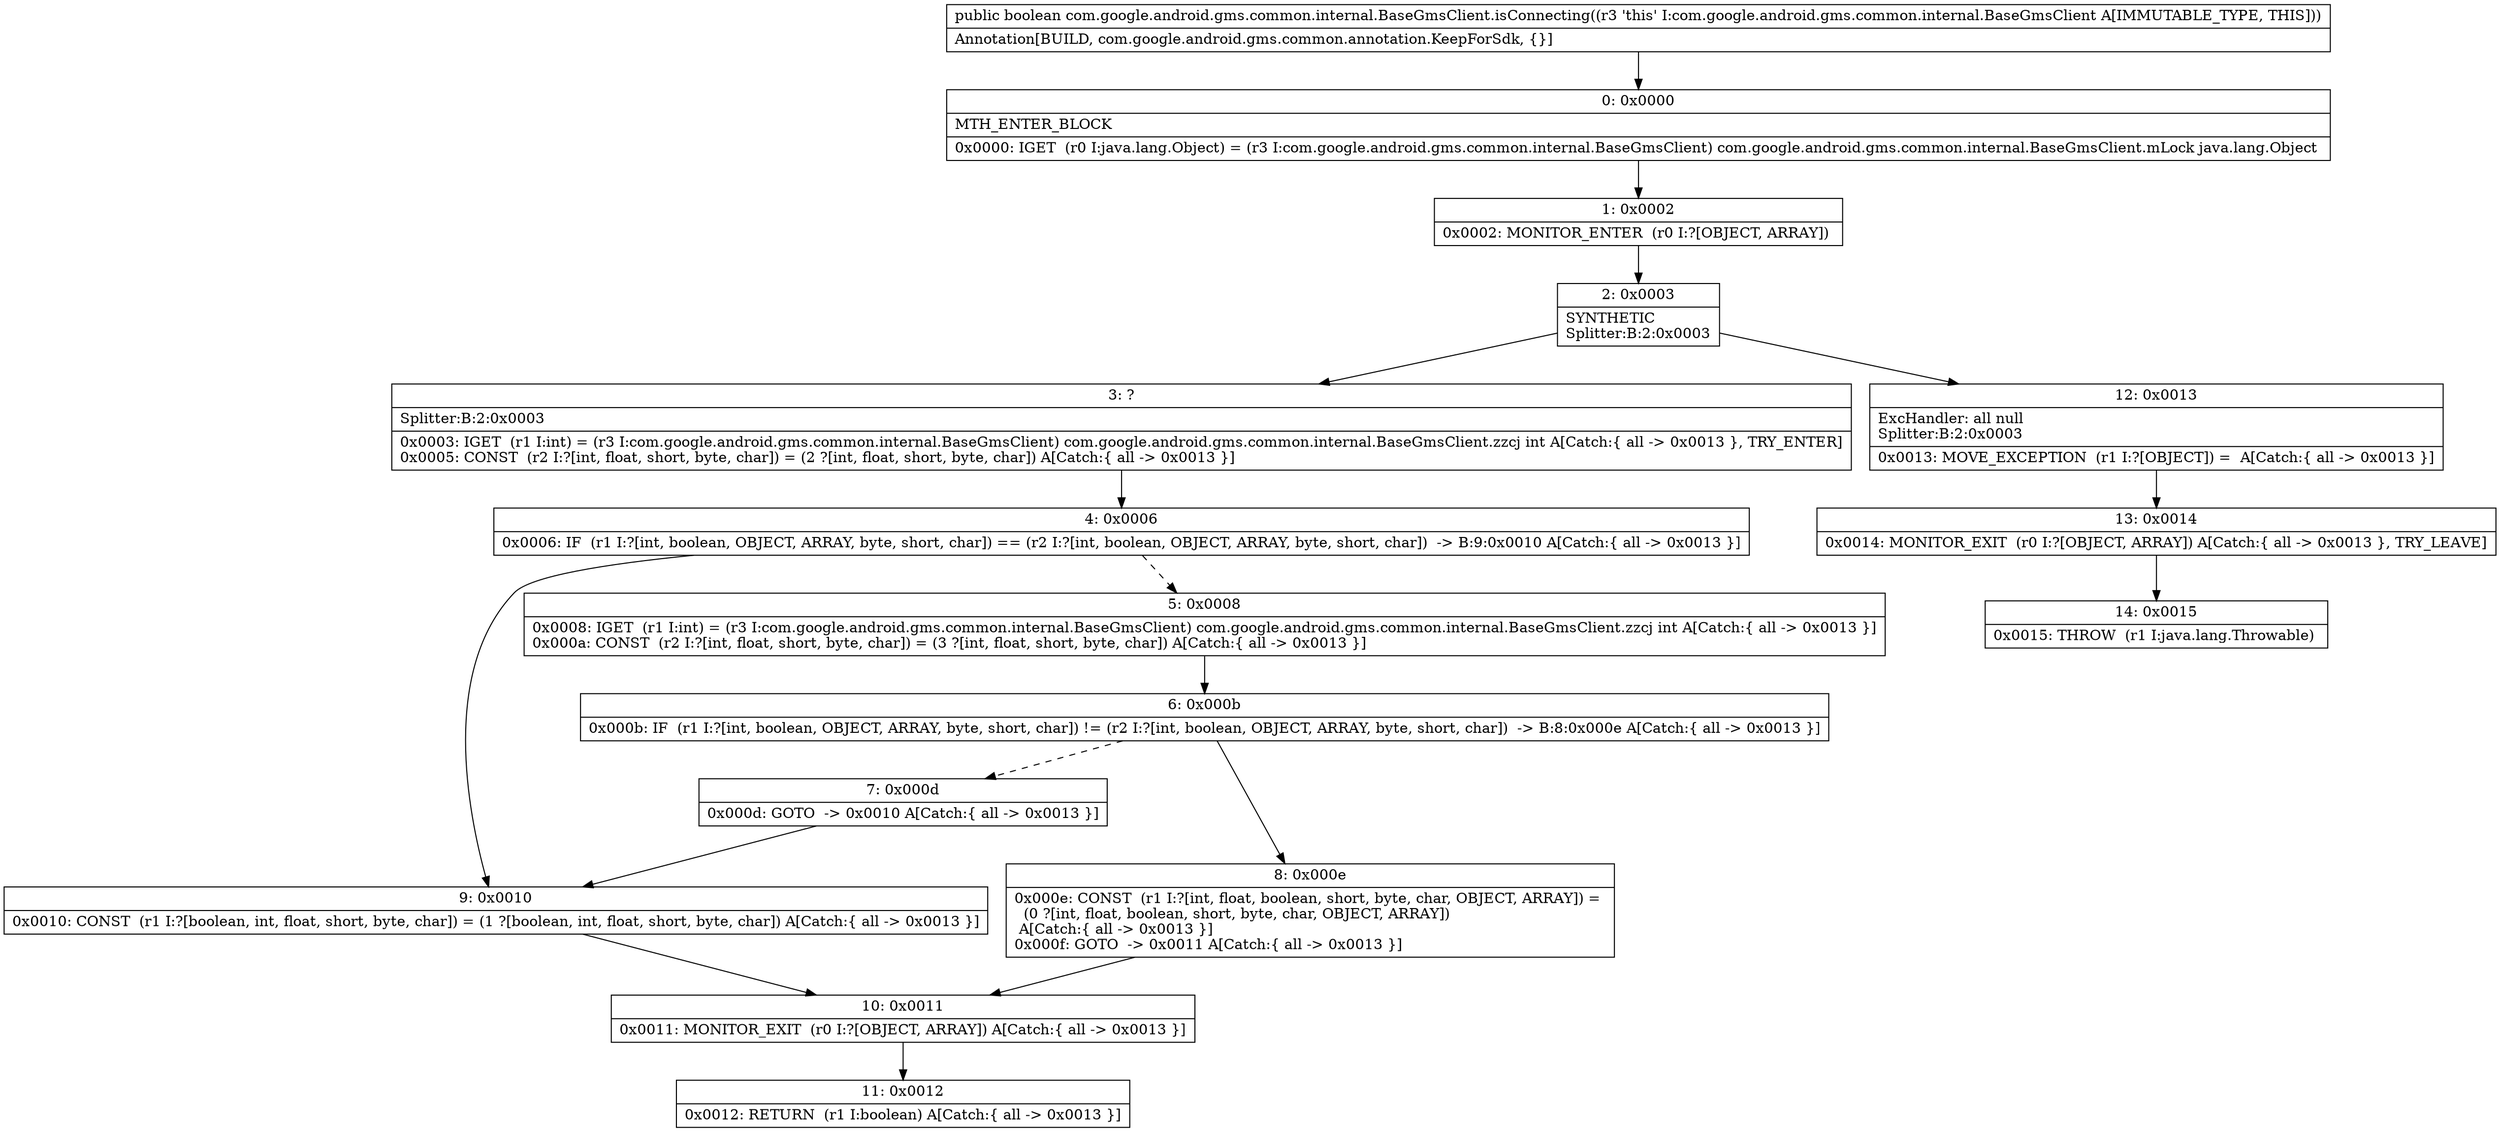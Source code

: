 digraph "CFG forcom.google.android.gms.common.internal.BaseGmsClient.isConnecting()Z" {
Node_0 [shape=record,label="{0\:\ 0x0000|MTH_ENTER_BLOCK\l|0x0000: IGET  (r0 I:java.lang.Object) = (r3 I:com.google.android.gms.common.internal.BaseGmsClient) com.google.android.gms.common.internal.BaseGmsClient.mLock java.lang.Object \l}"];
Node_1 [shape=record,label="{1\:\ 0x0002|0x0002: MONITOR_ENTER  (r0 I:?[OBJECT, ARRAY]) \l}"];
Node_2 [shape=record,label="{2\:\ 0x0003|SYNTHETIC\lSplitter:B:2:0x0003\l}"];
Node_3 [shape=record,label="{3\:\ ?|Splitter:B:2:0x0003\l|0x0003: IGET  (r1 I:int) = (r3 I:com.google.android.gms.common.internal.BaseGmsClient) com.google.android.gms.common.internal.BaseGmsClient.zzcj int A[Catch:\{ all \-\> 0x0013 \}, TRY_ENTER]\l0x0005: CONST  (r2 I:?[int, float, short, byte, char]) = (2 ?[int, float, short, byte, char]) A[Catch:\{ all \-\> 0x0013 \}]\l}"];
Node_4 [shape=record,label="{4\:\ 0x0006|0x0006: IF  (r1 I:?[int, boolean, OBJECT, ARRAY, byte, short, char]) == (r2 I:?[int, boolean, OBJECT, ARRAY, byte, short, char])  \-\> B:9:0x0010 A[Catch:\{ all \-\> 0x0013 \}]\l}"];
Node_5 [shape=record,label="{5\:\ 0x0008|0x0008: IGET  (r1 I:int) = (r3 I:com.google.android.gms.common.internal.BaseGmsClient) com.google.android.gms.common.internal.BaseGmsClient.zzcj int A[Catch:\{ all \-\> 0x0013 \}]\l0x000a: CONST  (r2 I:?[int, float, short, byte, char]) = (3 ?[int, float, short, byte, char]) A[Catch:\{ all \-\> 0x0013 \}]\l}"];
Node_6 [shape=record,label="{6\:\ 0x000b|0x000b: IF  (r1 I:?[int, boolean, OBJECT, ARRAY, byte, short, char]) != (r2 I:?[int, boolean, OBJECT, ARRAY, byte, short, char])  \-\> B:8:0x000e A[Catch:\{ all \-\> 0x0013 \}]\l}"];
Node_7 [shape=record,label="{7\:\ 0x000d|0x000d: GOTO  \-\> 0x0010 A[Catch:\{ all \-\> 0x0013 \}]\l}"];
Node_8 [shape=record,label="{8\:\ 0x000e|0x000e: CONST  (r1 I:?[int, float, boolean, short, byte, char, OBJECT, ARRAY]) = \l  (0 ?[int, float, boolean, short, byte, char, OBJECT, ARRAY])\l A[Catch:\{ all \-\> 0x0013 \}]\l0x000f: GOTO  \-\> 0x0011 A[Catch:\{ all \-\> 0x0013 \}]\l}"];
Node_9 [shape=record,label="{9\:\ 0x0010|0x0010: CONST  (r1 I:?[boolean, int, float, short, byte, char]) = (1 ?[boolean, int, float, short, byte, char]) A[Catch:\{ all \-\> 0x0013 \}]\l}"];
Node_10 [shape=record,label="{10\:\ 0x0011|0x0011: MONITOR_EXIT  (r0 I:?[OBJECT, ARRAY]) A[Catch:\{ all \-\> 0x0013 \}]\l}"];
Node_11 [shape=record,label="{11\:\ 0x0012|0x0012: RETURN  (r1 I:boolean) A[Catch:\{ all \-\> 0x0013 \}]\l}"];
Node_12 [shape=record,label="{12\:\ 0x0013|ExcHandler: all null\lSplitter:B:2:0x0003\l|0x0013: MOVE_EXCEPTION  (r1 I:?[OBJECT]) =  A[Catch:\{ all \-\> 0x0013 \}]\l}"];
Node_13 [shape=record,label="{13\:\ 0x0014|0x0014: MONITOR_EXIT  (r0 I:?[OBJECT, ARRAY]) A[Catch:\{ all \-\> 0x0013 \}, TRY_LEAVE]\l}"];
Node_14 [shape=record,label="{14\:\ 0x0015|0x0015: THROW  (r1 I:java.lang.Throwable) \l}"];
MethodNode[shape=record,label="{public boolean com.google.android.gms.common.internal.BaseGmsClient.isConnecting((r3 'this' I:com.google.android.gms.common.internal.BaseGmsClient A[IMMUTABLE_TYPE, THIS]))  | Annotation[BUILD, com.google.android.gms.common.annotation.KeepForSdk, \{\}]\l}"];
MethodNode -> Node_0;
Node_0 -> Node_1;
Node_1 -> Node_2;
Node_2 -> Node_3;
Node_2 -> Node_12;
Node_3 -> Node_4;
Node_4 -> Node_5[style=dashed];
Node_4 -> Node_9;
Node_5 -> Node_6;
Node_6 -> Node_7[style=dashed];
Node_6 -> Node_8;
Node_7 -> Node_9;
Node_8 -> Node_10;
Node_9 -> Node_10;
Node_10 -> Node_11;
Node_12 -> Node_13;
Node_13 -> Node_14;
}

